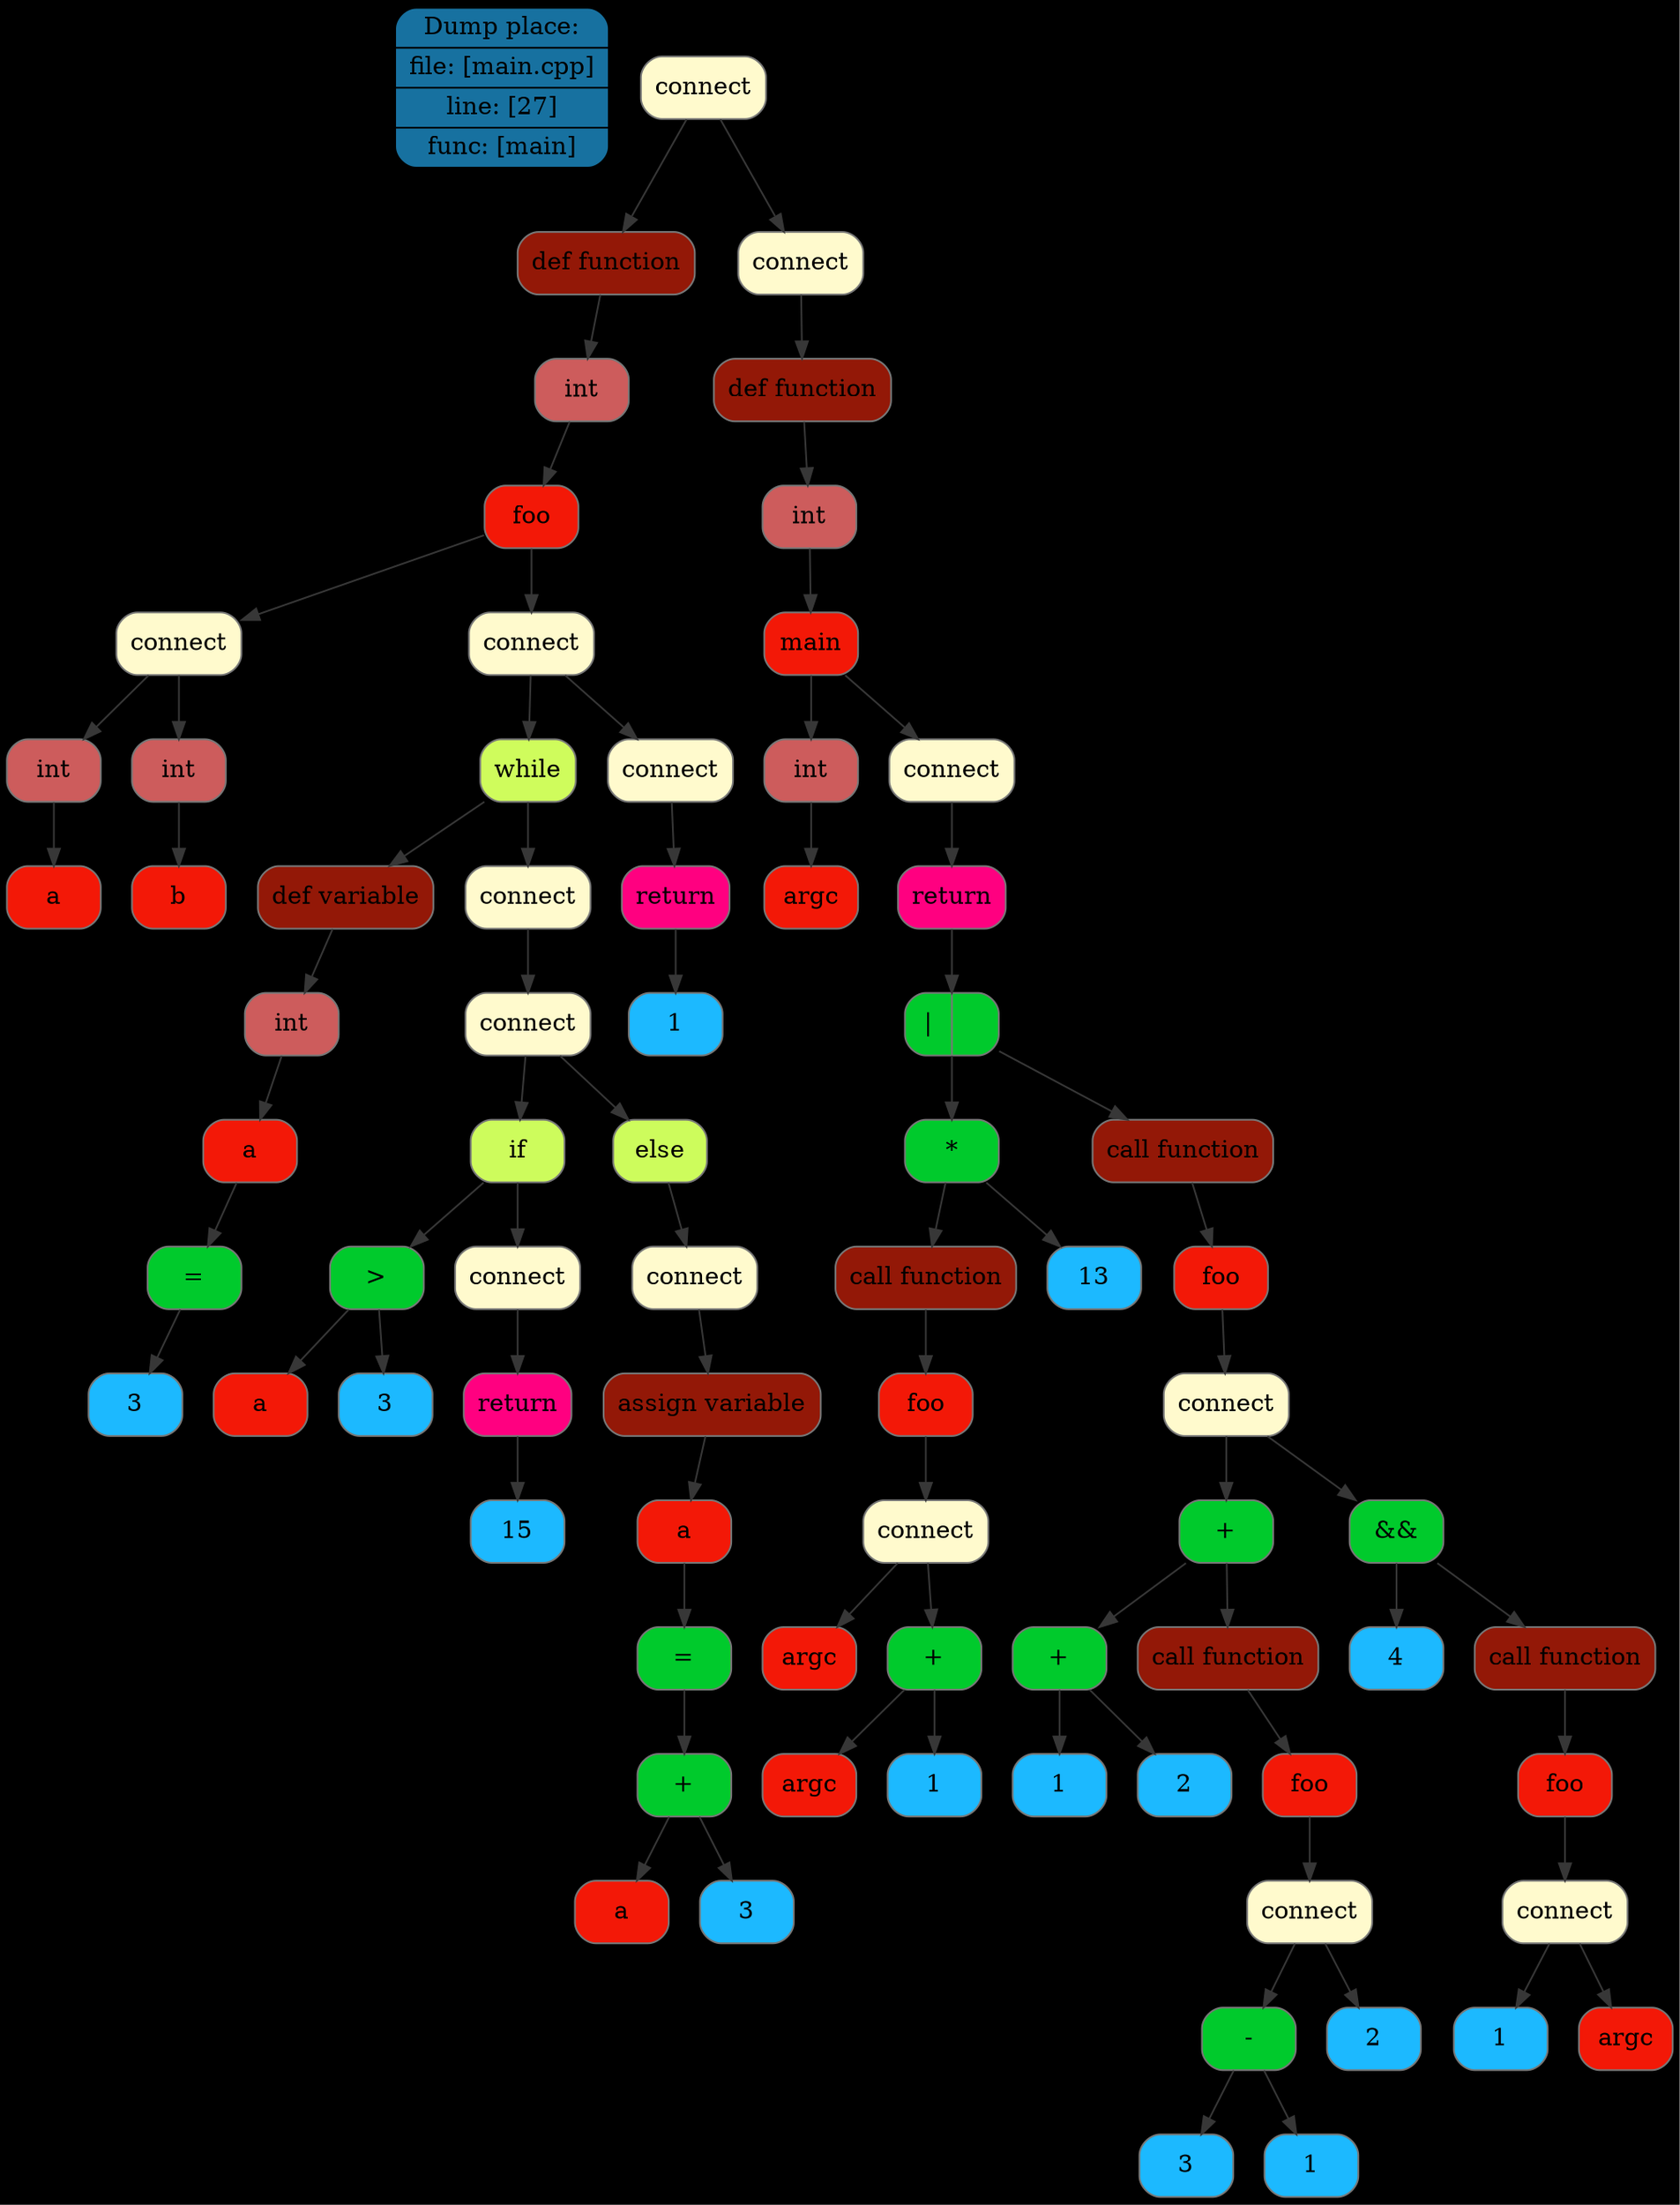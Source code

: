 digraph G{
rankdir=TB
graph [bgcolor="#000000"];
place[shape=Mrecord, style=filled, fillcolor="#1771a0", pos="0,1!",label = " { Dump place: | file: [main.cpp] | line: [27] | func: [main] } "color = "#000000"];
node0x5070000020f0[shape=Mrecord, style=filled, fillcolor="#FFFACD"label = "connect", color = "#777777"];
node0x507000002080[shape=Mrecord, style=filled, fillcolor="#931807"label = "def function", color = "#777777"];
node0x507000000090[shape=Mrecord, style=filled, fillcolor="#CD5C5C"label = "int", color = "#777777"];
node0x507000000100[shape=Mrecord, style=filled, fillcolor="#f31807"label = "foo", color = "#777777"];
node0x507000000330[shape=Mrecord, style=filled, fillcolor="#FFFACD"label = "connect", color = "#777777"];
node0x507000000170[shape=Mrecord, style=filled, fillcolor="#CD5C5C"label = "int", color = "#777777"];
node0x5070000001e0[shape=Mrecord, style=filled, fillcolor="#f31807"label = "a", color = "#777777"];
node0x507000000250[shape=Mrecord, style=filled, fillcolor="#CD5C5C"label = "int", color = "#777777"];
node0x5070000002c0[shape=Mrecord, style=filled, fillcolor="#f31807"label = "b", color = "#777777"];
node0x507000000f00[shape=Mrecord, style=filled, fillcolor="#FFFACD"label = "connect", color = "#777777"];
node0x507000000d40[shape=Mrecord, style=filled, fillcolor="#CFFC5C"label = "while", color = "#777777"];
node0x507000000560[shape=Mrecord, style=filled, fillcolor="#931807"label = "def variable", color = "#777777"];
node0x5070000003a0[shape=Mrecord, style=filled, fillcolor="#CD5C5C"label = "int", color = "#777777"];
node0x507000000410[shape=Mrecord, style=filled, fillcolor="#f31807"label = "a", color = "#777777"];
node0x5070000004f0[shape=Mrecord, style=filled, fillcolor="#00ca2c"label = "\=", color = "#777777"];
node0x507000000480[shape=Mrecord, style=filled, fillcolor="#1cb9ff"label = "3", color = "#777777"];
node0x507000000cd0[shape=Mrecord, style=filled, fillcolor="#FFFACD"label = "connect", color = "#777777"];
node0x507000000c60[shape=Mrecord, style=filled, fillcolor="#FFFACD"label = "connect", color = "#777777"];
node0x507000000870[shape=Mrecord, style=filled, fillcolor="#CDFC5C"label = "if", color = "#777777"];
node0x5070000006b0[shape=Mrecord, style=filled, fillcolor="#00ca2c"label = "\>", color = "#777777"];
node0x5070000005d0[shape=Mrecord, style=filled, fillcolor="#f31807"label = "a", color = "#777777"];
node0x507000000640[shape=Mrecord, style=filled, fillcolor="#1cb9ff"label = "3", color = "#777777"];
node0x507000000800[shape=Mrecord, style=filled, fillcolor="#FFFACD"label = "connect", color = "#777777"];
node0x507000000790[shape=Mrecord, style=filled, fillcolor="#FF0080"label = "return", color = "#777777"];
node0x507000000720[shape=Mrecord, style=filled, fillcolor="#1cb9ff"label = "15", color = "#777777"];
node0x507000000bf0[shape=Mrecord, style=filled, fillcolor="#CDFC5C"label = "else", color = "#777777"];
node0x507000000b80[shape=Mrecord, style=filled, fillcolor="#FFFACD"label = "connect", color = "#777777"];
node0x507000000b10[shape=Mrecord, style=filled, fillcolor="#931807"label = "assign variable", color = "#777777"];
node0x5070000008e0[shape=Mrecord, style=filled, fillcolor="#f31807"label = "a", color = "#777777"];
node0x507000000aa0[shape=Mrecord, style=filled, fillcolor="#00ca2c"label = "\=", color = "#777777"];
node0x507000000a30[shape=Mrecord, style=filled, fillcolor="#00ca2c"label = "\+", color = "#777777"];
node0x507000000950[shape=Mrecord, style=filled, fillcolor="#f31807"label = "a", color = "#777777"];
node0x5070000009c0[shape=Mrecord, style=filled, fillcolor="#1cb9ff"label = "3", color = "#777777"];
node0x507000000e90[shape=Mrecord, style=filled, fillcolor="#FFFACD"label = "connect", color = "#777777"];
node0x507000000e20[shape=Mrecord, style=filled, fillcolor="#FF0080"label = "return", color = "#777777"];
node0x507000000db0[shape=Mrecord, style=filled, fillcolor="#1cb9ff"label = "1", color = "#777777"];
node0x507000002010[shape=Mrecord, style=filled, fillcolor="#FFFACD"label = "connect", color = "#777777"];
node0x507000001fa0[shape=Mrecord, style=filled, fillcolor="#931807"label = "def function", color = "#777777"];
node0x507000000f70[shape=Mrecord, style=filled, fillcolor="#CD5C5C"label = "int", color = "#777777"];
node0x507000000fe0[shape=Mrecord, style=filled, fillcolor="#f31807"label = "main", color = "#777777"];
node0x507000001050[shape=Mrecord, style=filled, fillcolor="#CD5C5C"label = "int", color = "#777777"];
node0x5070000010c0[shape=Mrecord, style=filled, fillcolor="#f31807"label = "argc", color = "#777777"];
node0x507000001f30[shape=Mrecord, style=filled, fillcolor="#FFFACD"label = "connect", color = "#777777"];
node0x507000001ec0[shape=Mrecord, style=filled, fillcolor="#FF0080"label = "return", color = "#777777"];
node0x507000001e50[shape=Mrecord, style=filled, fillcolor="#00ca2c"label = "\||", color = "#777777"];
node0x5070000014b0[shape=Mrecord, style=filled, fillcolor="#00ca2c"label = "\*", color = "#777777"];
node0x5070000013d0[shape=Mrecord, style=filled, fillcolor="#931807"label = "call function", color = "#777777"];
node0x507000001130[shape=Mrecord, style=filled, fillcolor="#f31807"label = "foo", color = "#777777"];
node0x507000001360[shape=Mrecord, style=filled, fillcolor="#FFFACD"label = "connect", color = "#777777"];
node0x5070000011a0[shape=Mrecord, style=filled, fillcolor="#f31807"label = "argc", color = "#777777"];
node0x5070000012f0[shape=Mrecord, style=filled, fillcolor="#00ca2c"label = "\+", color = "#777777"];
node0x507000001210[shape=Mrecord, style=filled, fillcolor="#f31807"label = "argc", color = "#777777"];
node0x507000001280[shape=Mrecord, style=filled, fillcolor="#1cb9ff"label = "1", color = "#777777"];
node0x507000001440[shape=Mrecord, style=filled, fillcolor="#1cb9ff"label = "13", color = "#777777"];
node0x507000001de0[shape=Mrecord, style=filled, fillcolor="#931807"label = "call function", color = "#777777"];
node0x507000001520[shape=Mrecord, style=filled, fillcolor="#f31807"label = "foo", color = "#777777"];
node0x507000001d70[shape=Mrecord, style=filled, fillcolor="#FFFACD"label = "connect", color = "#777777"];
node0x5070000019f0[shape=Mrecord, style=filled, fillcolor="#00ca2c"label = "\+", color = "#777777"];
node0x507000001670[shape=Mrecord, style=filled, fillcolor="#00ca2c"label = "\+", color = "#777777"];
node0x507000001590[shape=Mrecord, style=filled, fillcolor="#1cb9ff"label = "1", color = "#777777"];
node0x507000001600[shape=Mrecord, style=filled, fillcolor="#1cb9ff"label = "2", color = "#777777"];
node0x507000001980[shape=Mrecord, style=filled, fillcolor="#931807"label = "call function", color = "#777777"];
node0x5070000016e0[shape=Mrecord, style=filled, fillcolor="#f31807"label = "foo", color = "#777777"];
node0x507000001910[shape=Mrecord, style=filled, fillcolor="#FFFACD"label = "connect", color = "#777777"];
node0x507000001830[shape=Mrecord, style=filled, fillcolor="#00ca2c"label = "\-", color = "#777777"];
node0x507000001750[shape=Mrecord, style=filled, fillcolor="#1cb9ff"label = "3", color = "#777777"];
node0x5070000017c0[shape=Mrecord, style=filled, fillcolor="#1cb9ff"label = "1", color = "#777777"];
node0x5070000018a0[shape=Mrecord, style=filled, fillcolor="#1cb9ff"label = "2", color = "#777777"];
node0x507000001d00[shape=Mrecord, style=filled, fillcolor="#00ca2c"label = "\&&", color = "#777777"];
node0x507000001a60[shape=Mrecord, style=filled, fillcolor="#1cb9ff"label = "4", color = "#777777"];
node0x507000001c90[shape=Mrecord, style=filled, fillcolor="#931807"label = "call function", color = "#777777"];
node0x507000001ad0[shape=Mrecord, style=filled, fillcolor="#f31807"label = "foo", color = "#777777"];
node0x507000001c20[shape=Mrecord, style=filled, fillcolor="#FFFACD"label = "connect", color = "#777777"];
node0x507000001b40[shape=Mrecord, style=filled, fillcolor="#1cb9ff"label = "1", color = "#777777"];
node0x507000001bb0[shape=Mrecord, style=filled, fillcolor="#f31807"label = "argc", color = "#777777"];
edge[color="#373737"];
node0x5070000020f0->node0x507000002080;
node0x507000002080->node0x507000000090;
node0x507000000090->node0x507000000100;
node0x507000000100->node0x507000000330;
node0x507000000330->node0x507000000170;
node0x507000000170->node0x5070000001e0;
node0x507000000330->node0x507000000250;
node0x507000000250->node0x5070000002c0;
node0x507000000100->node0x507000000f00;
node0x507000000f00->node0x507000000d40;
node0x507000000d40->node0x507000000560;
node0x507000000560->node0x5070000003a0;
node0x5070000003a0->node0x507000000410;
node0x507000000410->node0x5070000004f0;
node0x5070000004f0->node0x507000000480;
node0x507000000d40->node0x507000000cd0;
node0x507000000cd0->node0x507000000c60;
node0x507000000c60->node0x507000000870;
node0x507000000870->node0x5070000006b0;
node0x5070000006b0->node0x5070000005d0;
node0x5070000006b0->node0x507000000640;
node0x507000000870->node0x507000000800;
node0x507000000800->node0x507000000790;
node0x507000000790->node0x507000000720;
node0x507000000c60->node0x507000000bf0;
node0x507000000bf0->node0x507000000b80;
node0x507000000b80->node0x507000000b10;
node0x507000000b10->node0x5070000008e0;
node0x5070000008e0->node0x507000000aa0;
node0x507000000aa0->node0x507000000a30;
node0x507000000a30->node0x507000000950;
node0x507000000a30->node0x5070000009c0;
node0x507000000f00->node0x507000000e90;
node0x507000000e90->node0x507000000e20;
node0x507000000e20->node0x507000000db0;
node0x5070000020f0->node0x507000002010;
node0x507000002010->node0x507000001fa0;
node0x507000001fa0->node0x507000000f70;
node0x507000000f70->node0x507000000fe0;
node0x507000000fe0->node0x507000001050;
node0x507000001050->node0x5070000010c0;
node0x507000000fe0->node0x507000001f30;
node0x507000001f30->node0x507000001ec0;
node0x507000001ec0->node0x507000001e50;
node0x507000001e50->node0x5070000014b0;
node0x5070000014b0->node0x5070000013d0;
node0x5070000013d0->node0x507000001130;
node0x507000001130->node0x507000001360;
node0x507000001360->node0x5070000011a0;
node0x507000001360->node0x5070000012f0;
node0x5070000012f0->node0x507000001210;
node0x5070000012f0->node0x507000001280;
node0x5070000014b0->node0x507000001440;
node0x507000001e50->node0x507000001de0;
node0x507000001de0->node0x507000001520;
node0x507000001520->node0x507000001d70;
node0x507000001d70->node0x5070000019f0;
node0x5070000019f0->node0x507000001670;
node0x507000001670->node0x507000001590;
node0x507000001670->node0x507000001600;
node0x5070000019f0->node0x507000001980;
node0x507000001980->node0x5070000016e0;
node0x5070000016e0->node0x507000001910;
node0x507000001910->node0x507000001830;
node0x507000001830->node0x507000001750;
node0x507000001830->node0x5070000017c0;
node0x507000001910->node0x5070000018a0;
node0x507000001d70->node0x507000001d00;
node0x507000001d00->node0x507000001a60;
node0x507000001d00->node0x507000001c90;
node0x507000001c90->node0x507000001ad0;
node0x507000001ad0->node0x507000001c20;
node0x507000001c20->node0x507000001b40;
node0x507000001c20->node0x507000001bb0;
}
